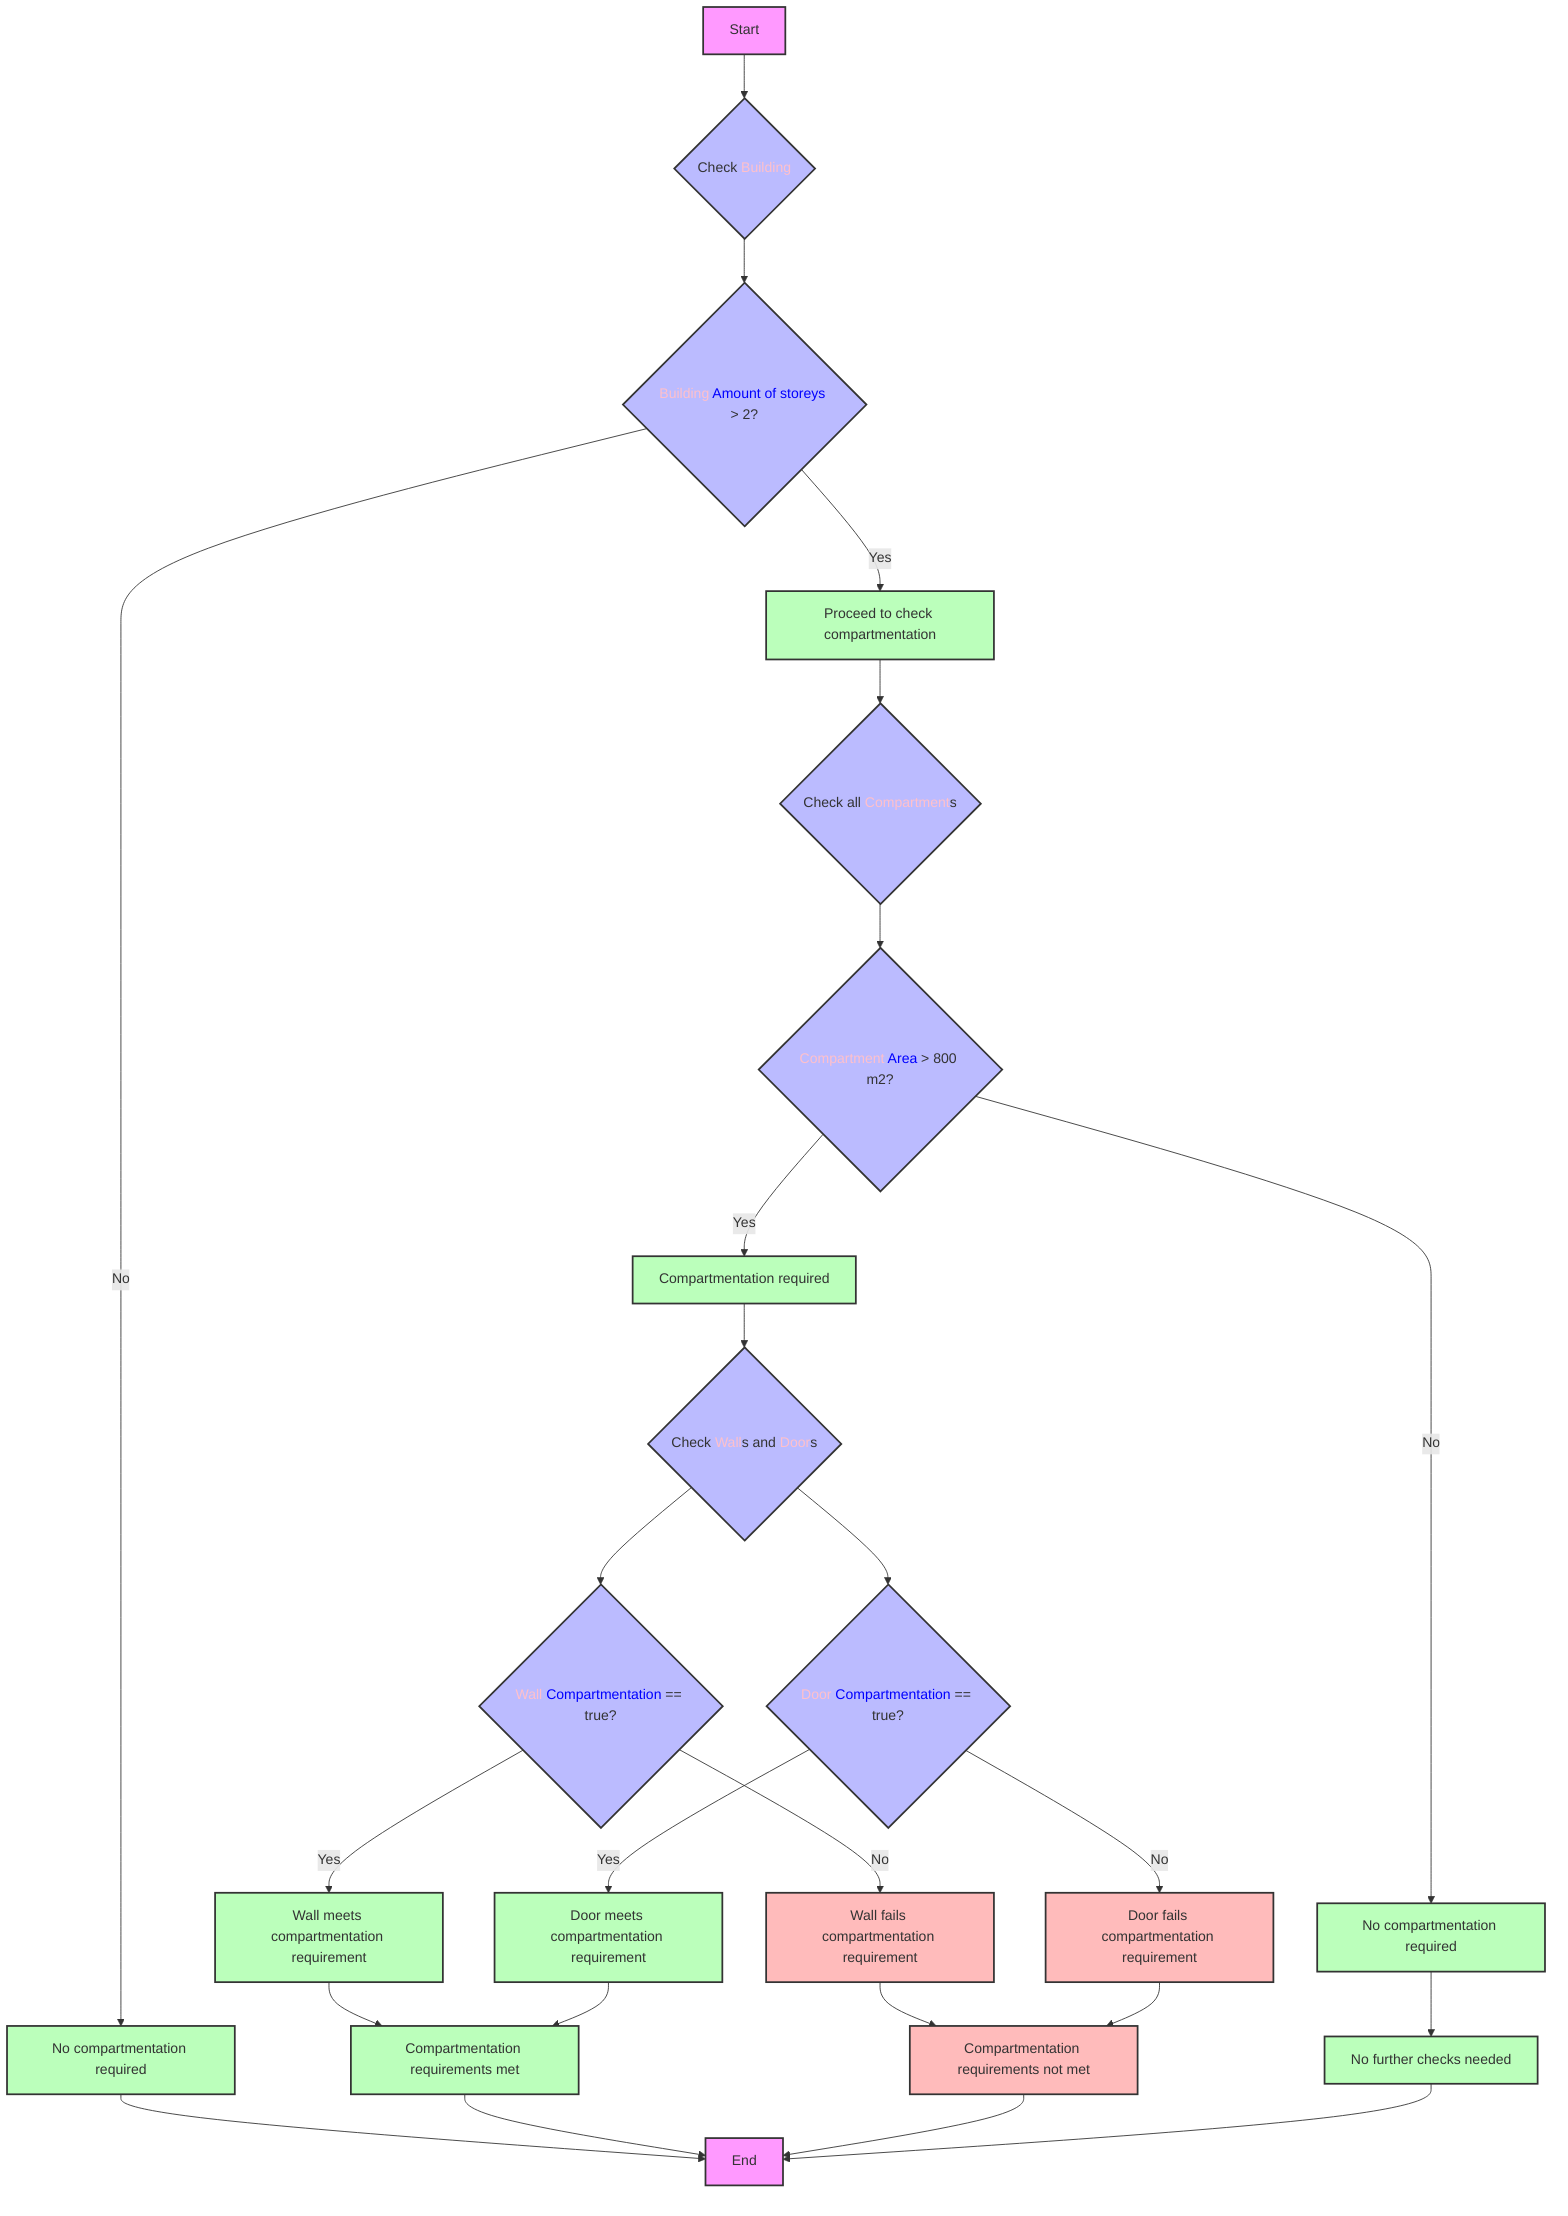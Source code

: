graph TD

A[Start] --> B{Check <font color='pink'>Building</font>}
B --> C{<font color='pink'>Building</font> <font color='blue'>Amount of storeys</font> > 2?}
C -->|Yes| D[Proceed to check compartmentation]
C -->|No| E[No compartmentation required]
D --> F{Check all <font color='pink'>Compartment</font>s}
F --> G{<font color='pink'>Compartment</font> <font color='blue'>Area</font> > 800 m2?}
G -->|Yes| H[Compartmentation required]
G -->|No| I[No compartmentation required]
H --> J{Check <font color='pink'>Wall</font>s and <font color='pink'>Door</font>s}
J --> K{<font color='pink'>Wall</font> <font color='blue'>Compartmentation</font> == true?}
K -->|Yes| L[Wall meets compartmentation requirement]
K -->|No| M[Wall fails compartmentation requirement]
J --> N{<font color='pink'>Door</font> <font color='blue'>Compartmentation</font> == true?}
N -->|Yes| O[Door meets compartmentation requirement]
N -->|No| P[Door fails compartmentation requirement]
L & O --> Q[Compartmentation requirements met]
M & P --> R[Compartmentation requirements not met]
I --> S[No further checks needed]
E --> T[End]
Q --> T
R --> T
S --> T

style A fill:#f9f,stroke:#333,stroke-width:2px
style B fill:#bbf,stroke:#333,stroke-width:2px
style C fill:#bbf,stroke:#333,stroke-width:2px
style D fill:#bfb,stroke:#333,stroke-width:2px
style E fill:#bfb,stroke:#333,stroke-width:2px
style F fill:#bbf,stroke:#333,stroke-width:2px
style G fill:#bbf,stroke:#333,stroke-width:2px
style H fill:#bfb,stroke:#333,stroke-width:2px
style I fill:#bfb,stroke:#333,stroke-width:2px
style J fill:#bbf,stroke:#333,stroke-width:2px
style K fill:#bbf,stroke:#333,stroke-width:2px
style L fill:#bfb,stroke:#333,stroke-width:2px
style M fill:#fbb,stroke:#333,stroke-width:2px
style N fill:#bbf,stroke:#333,stroke-width:2px
style O fill:#bfb,stroke:#333,stroke-width:2px
style P fill:#fbb,stroke:#333,stroke-width:2px
style Q fill:#bfb,stroke:#333,stroke-width:2px
style R fill:#fbb,stroke:#333,stroke-width:2px
style S fill:#bfb,stroke:#333,stroke-width:2px
style T fill:#f9f,stroke:#333,stroke-width:2px